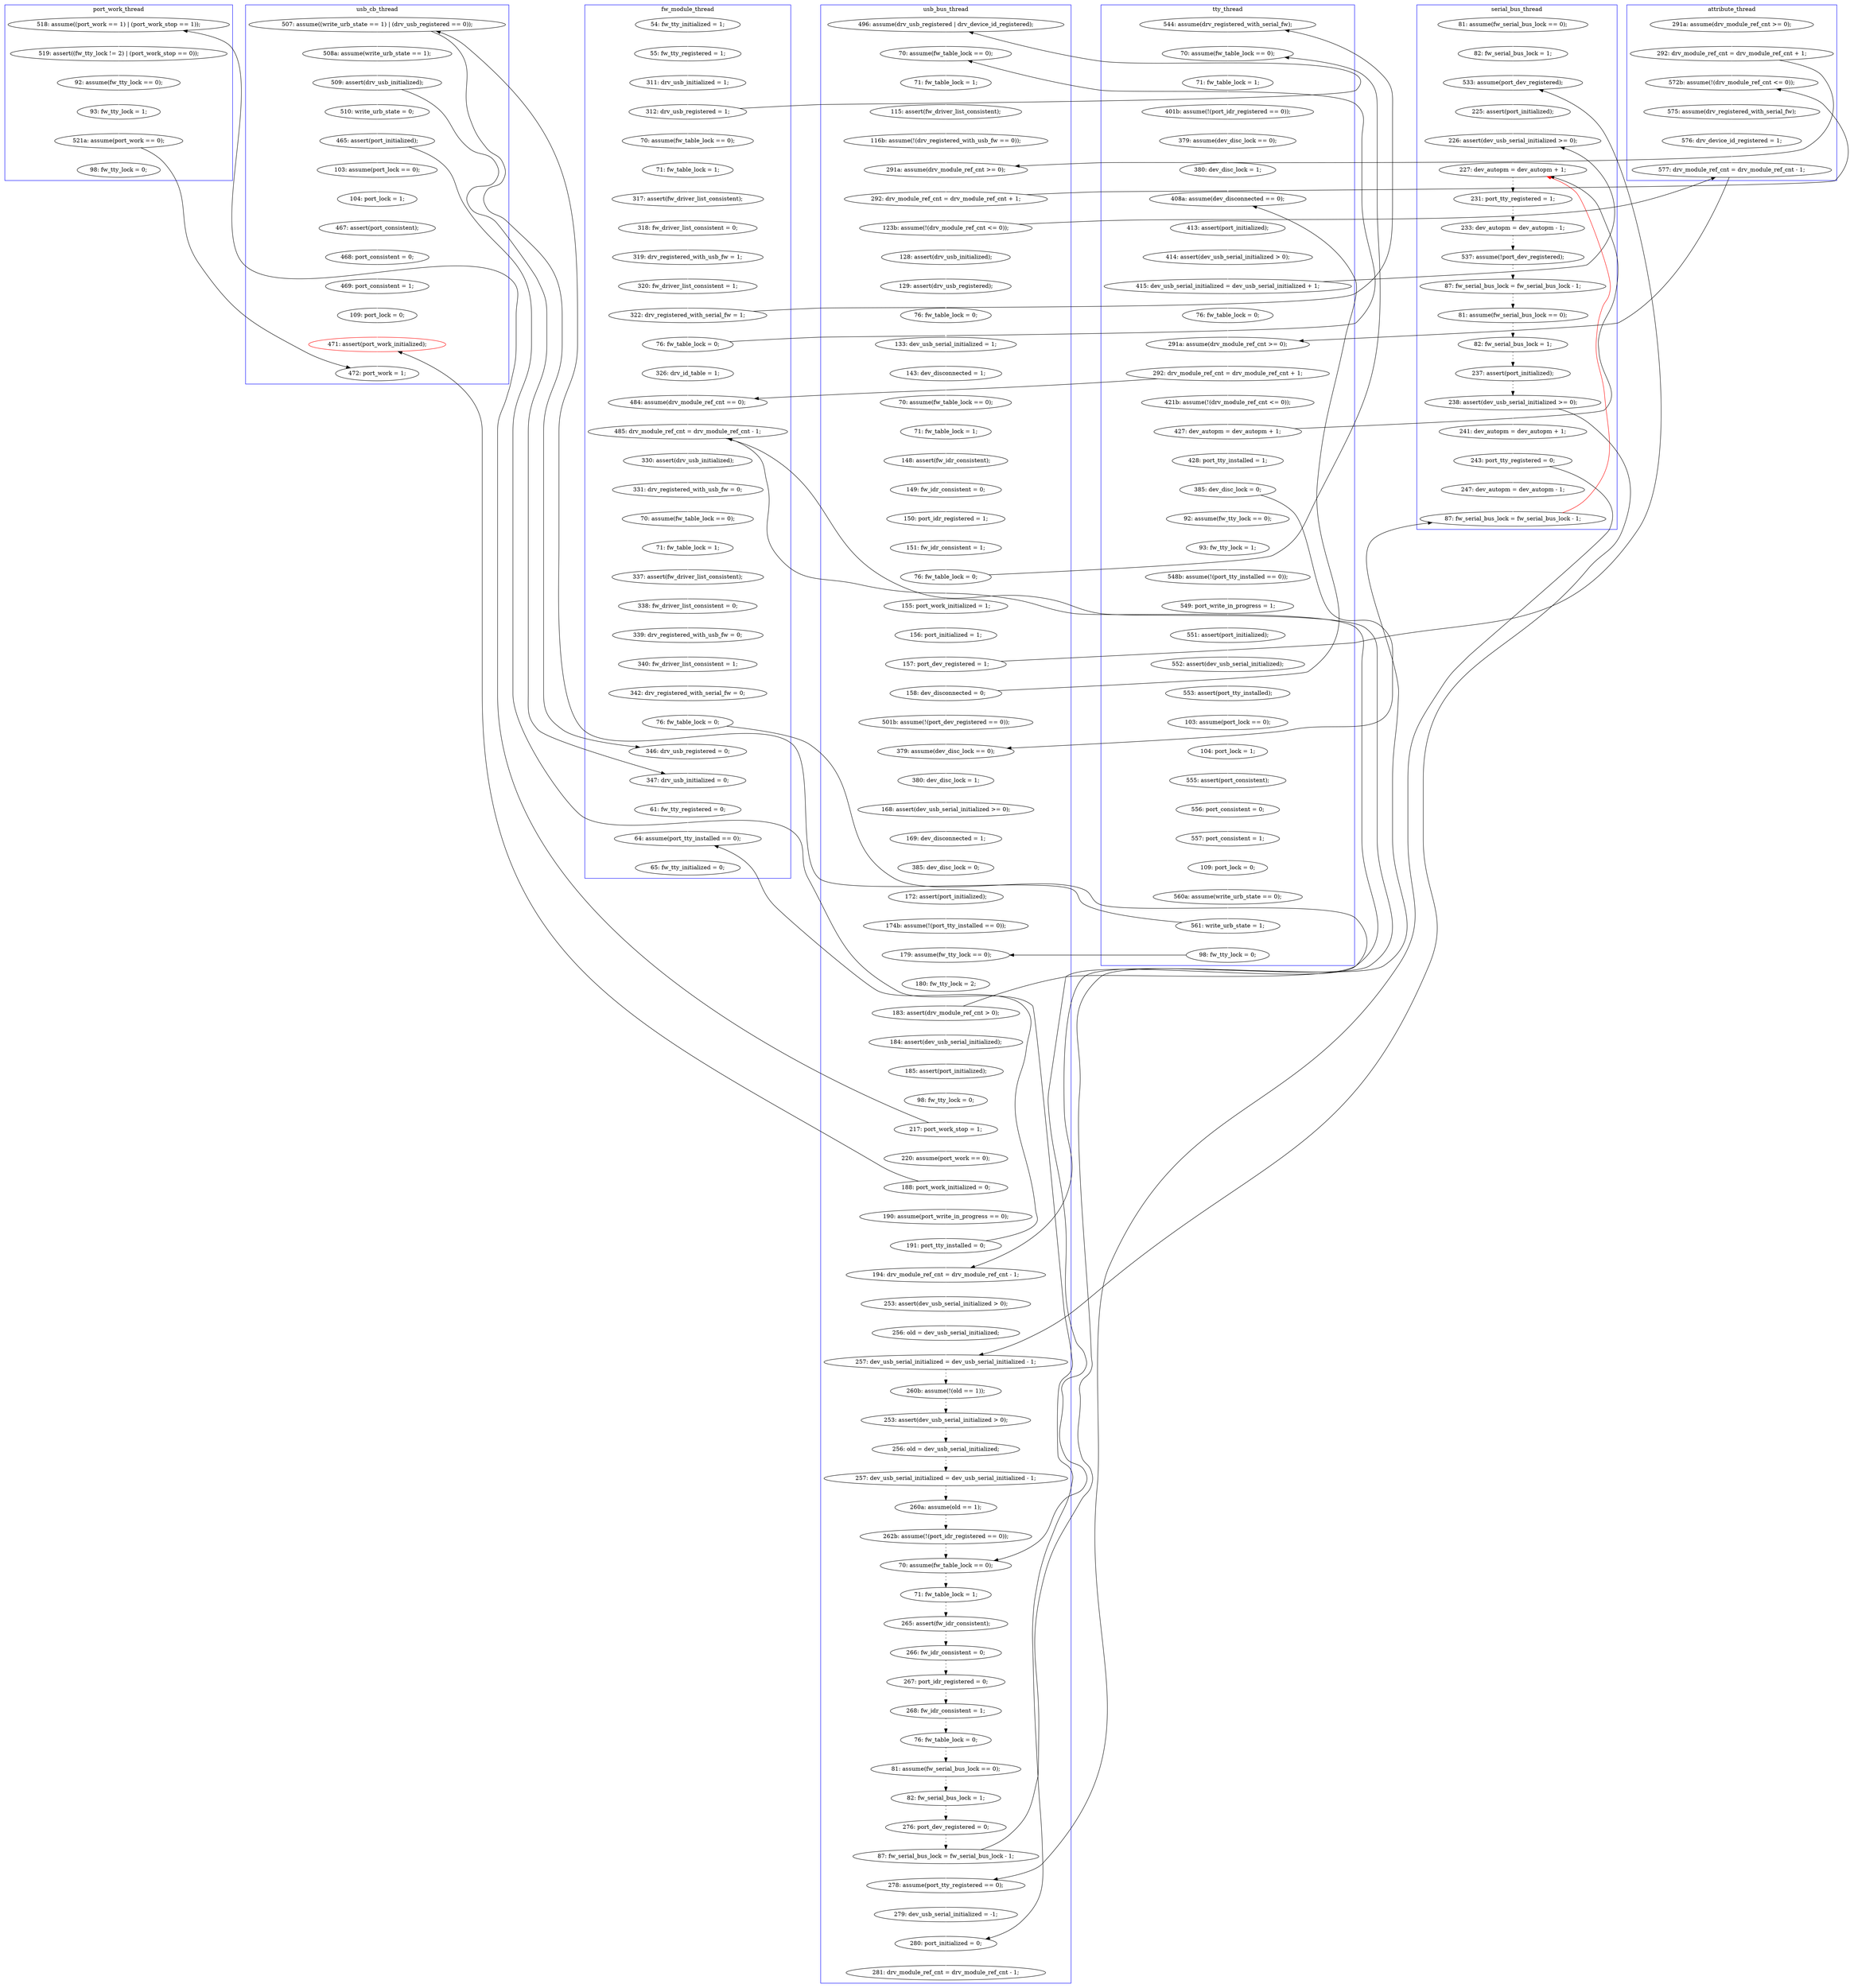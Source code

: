 digraph Counterexample {
	49 -> 50 [color = white, style = solid]
	353 -> 354 [color = black, style = dotted]
	316 -> 318 [color = black, style = dotted]
	151 -> 238 [color = black, style = solid, constraint = false]
	104 -> 131 [color = white, style = solid]
	136 -> 138 [color = white, style = solid]
	133 -> 136 [color = white, style = solid]
	205 -> 206 [color = white, style = solid]
	76 -> 77 [color = white, style = solid]
	96 -> 233 [color = white, style = solid]
	164 -> 270 [color = black, style = solid, constraint = false]
	387 -> 388 [color = black, style = dotted]
	243 -> 246 [color = white, style = solid]
	203 -> 337 [color = black, style = solid, constraint = false]
	393 -> 395 [color = white, style = solid]
	95 -> 96 [color = white, style = solid]
	398 -> 399 [color = white, style = solid]
	120 -> 121 [color = white, style = solid]
	277 -> 279 [color = black, style = dotted]
	371 -> 372 [color = black, style = dotted]
	252 -> 253 [color = white, style = solid]
	366 -> 367 [color = black, style = dotted]
	216 -> 220 [color = white, style = solid]
	56 -> 58 [color = white, style = solid]
	288 -> 289 [color = black, style = dotted]
	160 -> 268 [color = black, style = solid, constraint = false]
	334 -> 366 [color = black, style = solid, constraint = false]
	306 -> 322 [color = white, style = solid]
	220 -> 221 [color = white, style = solid]
	410 -> 270 [color = red, style = solid, constraint = false]
	82 -> 87 [color = black, style = solid, constraint = false]
	255 -> 258 [color = white, style = solid]
	302 -> 383 [color = white, style = solid]
	67 -> 70 [color = white, style = solid]
	396 -> 398 [color = white, style = solid]
	198 -> 201 [color = white, style = solid]
	275 -> 294 [color = white, style = solid]
	173 -> 174 [color = white, style = solid]
	191 -> 193 [color = white, style = solid]
	160 -> 163 [color = white, style = solid]
	326 -> 327 [color = white, style = solid]
	148 -> 149 [color = white, style = solid]
	182 -> 239 [color = white, style = solid]
	141 -> 142 [color = white, style = solid]
	129 -> 131 [color = black, style = solid, constraint = false]
	110 -> 117 [color = white, style = solid]
	64 -> 66 [color = black, style = solid, constraint = false]
	266 -> 267 [color = black, style = solid, constraint = false]
	93 -> 159 [color = black, style = solid, constraint = false]
	313 -> 362 [color = white, style = solid]
	330 -> 334 [color = white, style = solid]
	81 -> 82 [color = white, style = solid]
	307 -> 314 [color = white, style = solid]
	286 -> 412 [color = black, style = solid, constraint = false]
	206 -> 343 [color = black, style = solid, constraint = false]
	311 -> 312 [color = white, style = solid]
	286 -> 307 [color = white, style = solid]
	174 -> 177 [color = white, style = solid]
	151 -> 154 [color = white, style = solid]
	58 -> 61 [color = white, style = solid]
	240 -> 242 [color = white, style = solid]
	142 -> 148 [color = white, style = solid]
	190 -> 191 [color = white, style = solid]
	186 -> 187 [color = white, style = solid]
	131 -> 132 [color = white, style = solid]
	42 -> 45 [color = white, style = solid]
	262 -> 264 [color = white, style = solid]
	254 -> 255 [color = white, style = solid]
	72 -> 81 [color = white, style = solid]
	177 -> 178 [color = white, style = solid]
	238 -> 270 [color = white, style = solid]
	289 -> 293 [color = black, style = dotted]
	138 -> 145 [color = white, style = solid]
	165 -> 168 [color = white, style = solid]
	253 -> 269 [color = black, style = solid, constraint = false]
	248 -> 250 [color = white, style = solid]
	121 -> 123 [color = white, style = solid]
	268 -> 269 [color = white, style = solid]
	150 -> 151 [color = white, style = solid]
	328 -> 329 [color = white, style = solid]
	359 -> 366 [color = black, style = dotted]
	50 -> 52 [color = white, style = solid]
	149 -> 150 [color = white, style = solid]
	53 -> 66 [color = white, style = solid]
	337 -> 343 [color = white, style = solid]
	230 -> 267 [color = white, style = solid]
	323 -> 326 [color = white, style = solid]
	212 -> 215 [color = white, style = solid]
	82 -> 88 [color = white, style = solid]
	370 -> 371 [color = black, style = dotted]
	408 -> 412 [color = white, style = solid]
	246 -> 248 [color = white, style = solid]
	334 -> 337 [color = white, style = solid]
	163 -> 164 [color = white, style = solid]
	215 -> 216 [color = white, style = solid]
	125 -> 126 [color = white, style = solid]
	242 -> 243 [color = white, style = solid]
	87 -> 89 [color = white, style = solid]
	276 -> 277 [color = black, style = dotted]
	267 -> 303 [color = white, style = solid]
	270 -> 276 [color = black, style = dotted]
	258 -> 262 [color = white, style = solid]
	193 -> 194 [color = white, style = solid]
	372 -> 373 [color = black, style = dotted]
	179 -> 186 [color = white, style = solid]
	54 -> 56 [color = white, style = solid]
	279 -> 283 [color = black, style = dotted]
	123 -> 124 [color = white, style = solid]
	264 -> 266 [color = white, style = solid]
	98 -> 101 [color = white, style = solid]
	206 -> 208 [color = white, style = solid]
	283 -> 288 [color = black, style = dotted]
	61 -> 64 [color = white, style = solid]
	322 -> 323 [color = white, style = solid]
	362 -> 410 [color = white, style = solid]
	412 -> 413 [color = white, style = solid]
	239 -> 240 [color = white, style = solid]
	101 -> 110 [color = white, style = solid]
	269 -> 307 [color = black, style = solid, constraint = false]
	37 -> 38 [color = white, style = solid]
	168 -> 173 [color = white, style = solid]
	228 -> 251 [color = black, style = solid, constraint = false]
	318 -> 353 [color = black, style = dotted]
	293 -> 311 [color = black, style = dotted]
	329 -> 330 [color = white, style = solid]
	132 -> 137 [color = white, style = solid]
	159 -> 160 [color = white, style = solid]
	280 -> 286 [color = white, style = solid]
	178 -> 179 [color = white, style = solid]
	302 -> 303 [color = black, style = solid, constraint = false]
	269 -> 305 [color = white, style = solid]
	129 -> 133 [color = white, style = solid]
	38 -> 42 [color = white, style = solid]
	393 -> 410 [color = black, style = solid, constraint = false]
	64 -> 210 [color = white, style = solid]
	354 -> 355 [color = black, style = dotted]
	315 -> 316 [color = white, style = solid]
	117 -> 120 [color = white, style = solid]
	145 -> 148 [color = black, style = solid, constraint = false]
	266 -> 280 [color = white, style = solid]
	311 -> 316 [color = black, style = solid, constraint = false]
	233 -> 237 [color = white, style = solid]
	314 -> 315 [color = white, style = solid]
	201 -> 202 [color = white, style = solid]
	138 -> 233 [color = black, style = solid, constraint = false]
	187 -> 190 [color = white, style = solid]
	388 -> 390 [color = black, style = dotted]
	203 -> 205 [color = white, style = solid]
	250 -> 251 [color = white, style = solid]
	373 -> 376 [color = black, style = dotted]
	52 -> 54 [color = white, style = solid]
	312 -> 313 [color = white, style = solid]
	88 -> 93 [color = black, style = solid, constraint = false]
	294 -> 298 [color = white, style = solid]
	194 -> 195 [color = white, style = solid]
	77 -> 87 [color = white, style = solid]
	66 -> 67 [color = white, style = solid]
	61 -> 104 [color = black, style = solid, constraint = false]
	77 -> 81 [color = black, style = solid, constraint = false]
	195 -> 198 [color = white, style = solid]
	88 -> 97 [color = white, style = solid]
	355 -> 357 [color = black, style = dotted]
	253 -> 254 [color = white, style = solid]
	97 -> 98 [color = white, style = solid]
	343 -> 408 [color = white, style = solid]
	212 -> 398 [color = black, style = solid, constraint = false]
	137 -> 141 [color = white, style = solid]
	202 -> 228 [color = white, style = solid]
	237 -> 238 [color = white, style = solid]
	164 -> 165 [color = white, style = solid]
	327 -> 328 [color = white, style = solid]
	45 -> 49 [color = white, style = solid]
	395 -> 396 [color = white, style = solid]
	367 -> 370 [color = black, style = dotted]
	89 -> 91 [color = white, style = solid]
	210 -> 268 [color = white, style = solid]
	298 -> 299 [color = white, style = solid]
	168 -> 239 [color = black, style = solid, constraint = false]
	313 -> 395 [color = black, style = solid, constraint = false]
	251 -> 252 [color = white, style = solid]
	208 -> 212 [color = white, style = solid]
	202 -> 203 [color = black, style = solid, constraint = false]
	222 -> 230 [color = white, style = solid]
	221 -> 222 [color = white, style = solid]
	91 -> 93 [color = white, style = solid]
	357 -> 359 [color = black, style = dotted]
	124 -> 125 [color = white, style = solid]
	45 -> 53 [color = black, style = solid, constraint = false]
	376 -> 387 [color = black, style = dotted]
	390 -> 393 [color = black, style = dotted]
	262 -> 275 [color = black, style = solid, constraint = false]
	70 -> 72 [color = white, style = solid]
	305 -> 306 [color = white, style = solid]
	154 -> 159 [color = white, style = solid]
	299 -> 302 [color = white, style = solid]
	145 -> 182 [color = white, style = solid]
	126 -> 129 [color = white, style = solid]
	subgraph cluster5 {
		label = attribute_thread
		color = blue
		77  [label = "292: drv_module_ref_cnt = drv_module_ref_cnt + 1;"]
		76  [label = "291a: assume(drv_module_ref_cnt >= 0);"]
		93  [label = "577: drv_module_ref_cnt = drv_module_ref_cnt - 1;"]
		91  [label = "576: drv_device_id_registered = 1;"]
		89  [label = "575: assume(drv_registered_with_serial_fw);"]
		87  [label = "572b: assume(!(drv_module_ref_cnt <= 0));"]
	}
	subgraph cluster6 {
		label = usb_cb_thread
		color = blue
		216  [label = "104: port_lock = 1;"]
		230  [label = "109: port_lock = 0;"]
		267  [label = "471: assert(port_work_initialized);", color = red]
		203  [label = "507: assume((write_urb_state == 1) | (drv_usb_registered == 0));"]
		212  [label = "465: assert(port_initialized);"]
		215  [label = "103: assume(port_lock == 0);"]
		222  [label = "469: port_consistent = 1;"]
		303  [label = "472: port_work = 1;"]
		221  [label = "468: port_consistent = 0;"]
		220  [label = "467: assert(port_consistent);"]
		205  [label = "508a: assume(write_urb_state == 1);"]
		208  [label = "510: write_urb_state = 0;"]
		206  [label = "509: assert(drv_usb_initialized);"]
	}
	subgraph cluster7 {
		label = port_work_thread
		color = blue
		298  [label = "92: assume(fw_tty_lock == 0);"]
		383  [label = "98: fw_tty_lock = 0;"]
		275  [label = "518: assume((port_work == 1) | (port_work_stop == 1));"]
		302  [label = "521a: assume(port_work == 0);"]
		294  [label = "519: assert((fw_tty_lock != 2) | (port_work_stop == 0));"]
		299  [label = "93: fw_tty_lock = 1;"]
	}
	subgraph cluster1 {
		label = fw_module_thread
		color = blue
		306  [label = "331: drv_registered_with_usb_fw = 0;"]
		322  [label = "70: assume(fw_table_lock == 0);"]
		408  [label = "61: fw_tty_registered = 0;"]
		52  [label = "317: assert(fw_driver_list_consistent);"]
		334  [label = "76: fw_table_lock = 0;"]
		269  [label = "485: drv_module_ref_cnt = drv_module_ref_cnt - 1;"]
		305  [label = "330: assert(drv_usb_initialized);"]
		37  [label = "54: fw_tty_initialized = 1;"]
		327  [label = "338: fw_driver_list_consistent = 0;"]
		64  [label = "76: fw_table_lock = 0;"]
		343  [label = "347: drv_usb_initialized = 0;"]
		326  [label = "337: assert(fw_driver_list_consistent);"]
		413  [label = "65: fw_tty_initialized = 0;"]
		412  [label = "64: assume(port_tty_installed == 0);"]
		328  [label = "339: drv_registered_with_usb_fw = 0;"]
		49  [label = "70: assume(fw_table_lock == 0);"]
		210  [label = "326: drv_id_table = 1;"]
		329  [label = "340: fw_driver_list_consistent = 1;"]
		58  [label = "320: fw_driver_list_consistent = 1;"]
		50  [label = "71: fw_table_lock = 1;"]
		38  [label = "55: fw_tty_registered = 1;"]
		45  [label = "312: drv_usb_registered = 1;"]
		330  [label = "342: drv_registered_with_serial_fw = 0;"]
		337  [label = "346: drv_usb_registered = 0;"]
		42  [label = "311: drv_usb_initialized = 1;"]
		61  [label = "322: drv_registered_with_serial_fw = 1;"]
		54  [label = "318: fw_driver_list_consistent = 0;"]
		56  [label = "319: drv_registered_with_usb_fw = 1;"]
		323  [label = "71: fw_table_lock = 1;"]
		268  [label = "484: assume(drv_module_ref_cnt == 0);"]
	}
	subgraph cluster3 {
		label = serial_bus_thread
		color = blue
		233  [label = "533: assume(port_dev_registered);"]
		270  [label = "227: dev_autopm = dev_autopm + 1;"]
		410  [label = "87: fw_serial_bus_lock = fw_serial_bus_lock - 1;"]
		279  [label = "537: assume(!port_dev_registered);"]
		293  [label = "237: assert(port_initialized);"]
		237  [label = "225: assert(port_initialized);"]
		311  [label = "238: assert(dev_usb_serial_initialized >= 0);"]
		96  [label = "82: fw_serial_bus_lock = 1;"]
		95  [label = "81: assume(fw_serial_bus_lock == 0);"]
		313  [label = "243: port_tty_registered = 0;"]
		312  [label = "241: dev_autopm = dev_autopm + 1;"]
		238  [label = "226: assert(dev_usb_serial_initialized >= 0);"]
		289  [label = "82: fw_serial_bus_lock = 1;"]
		288  [label = "81: assume(fw_serial_bus_lock == 0);"]
		362  [label = "247: dev_autopm = dev_autopm - 1;"]
		283  [label = "87: fw_serial_bus_lock = fw_serial_bus_lock - 1;"]
		276  [label = "231: port_tty_registered = 1;"]
		277  [label = "233: dev_autopm = dev_autopm - 1;"]
	}
	subgraph cluster4 {
		label = tty_thread
		color = blue
		228  [label = "98: fw_tty_lock = 0;"]
		159  [label = "291a: assume(drv_module_ref_cnt >= 0);"]
		178  [label = "549: port_write_in_progress = 1;"]
		198  [label = "109: port_lock = 0;"]
		149  [label = "413: assert(port_initialized);"]
		201  [label = "560a: assume(write_urb_state == 0);"]
		173  [label = "92: assume(fw_tty_lock == 0);"]
		202  [label = "561: write_urb_state = 1;"]
		132  [label = "71: fw_table_lock = 1;"]
		177  [label = "548b: assume(!(port_tty_installed == 0));"]
		131  [label = "70: assume(fw_table_lock == 0);"]
		187  [label = "553: assert(port_tty_installed);"]
		179  [label = "551: assert(port_initialized);"]
		104  [label = "544: assume(drv_registered_with_serial_fw);"]
		151  [label = "415: dev_usb_serial_initialized = dev_usb_serial_initialized + 1;"]
		165  [label = "428: port_tty_installed = 1;"]
		160  [label = "292: drv_module_ref_cnt = drv_module_ref_cnt + 1;"]
		193  [label = "555: assert(port_consistent);"]
		137  [label = "401b: assume(!(port_idr_registered == 0));"]
		195  [label = "557: port_consistent = 1;"]
		190  [label = "103: assume(port_lock == 0);"]
		154  [label = "76: fw_table_lock = 0;"]
		164  [label = "427: dev_autopm = dev_autopm + 1;"]
		163  [label = "421b: assume(!(drv_module_ref_cnt <= 0));"]
		194  [label = "556: port_consistent = 0;"]
		186  [label = "552: assert(dev_usb_serial_initialized);"]
		191  [label = "104: port_lock = 1;"]
		148  [label = "408a: assume(dev_disconnected == 0);"]
		168  [label = "385: dev_disc_lock = 0;"]
		142  [label = "380: dev_disc_lock = 1;"]
		141  [label = "379: assume(dev_disc_lock == 0);"]
		174  [label = "93: fw_tty_lock = 1;"]
		150  [label = "414: assert(dev_usb_serial_initialized > 0);"]
	}
	subgraph cluster2 {
		label = usb_bus_thread
		color = blue
		399  [label = "281: drv_module_ref_cnt = drv_module_ref_cnt - 1;"]
		123  [label = "148: assert(fw_idr_consistent);"]
		286  [label = "191: port_tty_installed = 0;"]
		145  [label = "158: dev_disconnected = 0;"]
		357  [label = "260a: assume(old == 1);"]
		242  [label = "168: assert(dev_usb_serial_initialized >= 0);"]
		66  [label = "70: assume(fw_table_lock == 0);"]
		387  [label = "81: assume(fw_serial_bus_lock == 0);"]
		136  [label = "156: port_initialized = 1;"]
		373  [label = "268: fw_idr_consistent = 1;"]
		251  [label = "179: assume(fw_tty_lock == 0);"]
		240  [label = "380: dev_disc_lock = 1;"]
		316  [label = "257: dev_usb_serial_initialized = dev_usb_serial_initialized - 1;"]
		248  [label = "172: assert(port_initialized);"]
		117  [label = "143: dev_disconnected = 1;"]
		262  [label = "217: port_work_stop = 1;"]
		120  [label = "70: assume(fw_table_lock == 0);"]
		129  [label = "76: fw_table_lock = 0;"]
		72  [label = "116b: assume(!(drv_registered_with_usb_fw == 0));"]
		398  [label = "280: port_initialized = 0;"]
		393  [label = "87: fw_serial_bus_lock = fw_serial_bus_lock - 1;"]
		354  [label = "256: old = dev_usb_serial_initialized;"]
		367  [label = "71: fw_table_lock = 1;"]
		110  [label = "133: dev_usb_serial_initialized = 1;"]
		307  [label = "194: drv_module_ref_cnt = drv_module_ref_cnt - 1;"]
		254  [label = "184: assert(dev_usb_serial_initialized);"]
		133  [label = "155: port_work_initialized = 1;"]
		98  [label = "129: assert(drv_usb_registered);"]
		125  [label = "150: port_idr_registered = 1;"]
		266  [label = "188: port_work_initialized = 0;"]
		366  [label = "70: assume(fw_table_lock == 0);"]
		359  [label = "262b: assume(!(port_idr_registered == 0));"]
		126  [label = "151: fw_idr_consistent = 1;"]
		355  [label = "257: dev_usb_serial_initialized = dev_usb_serial_initialized - 1;"]
		318  [label = "260b: assume(!(old == 1));"]
		182  [label = "501b: assume(!(port_dev_registered == 0));"]
		88  [label = "123b: assume(!(drv_module_ref_cnt <= 0));"]
		70  [label = "115: assert(fw_driver_list_consistent);"]
		121  [label = "71: fw_table_lock = 1;"]
		370  [label = "265: assert(fw_idr_consistent);"]
		239  [label = "379: assume(dev_disc_lock == 0);"]
		396  [label = "279: dev_usb_serial_initialized = -1;"]
		243  [label = "169: dev_disconnected = 1;"]
		280  [label = "190: assume(port_write_in_progress == 0);"]
		371  [label = "266: fw_idr_consistent = 0;"]
		353  [label = "253: assert(dev_usb_serial_initialized > 0);"]
		250  [label = "174b: assume(!(port_tty_installed == 0));"]
		390  [label = "276: port_dev_registered = 0;"]
		138  [label = "157: port_dev_registered = 1;"]
		81  [label = "291a: assume(drv_module_ref_cnt >= 0);"]
		264  [label = "220: assume(port_work == 0);"]
		53  [label = "496: assume(drv_usb_registered | drv_device_id_registered);"]
		314  [label = "253: assert(dev_usb_serial_initialized > 0);"]
		376  [label = "76: fw_table_lock = 0;"]
		124  [label = "149: fw_idr_consistent = 0;"]
		388  [label = "82: fw_serial_bus_lock = 1;"]
		67  [label = "71: fw_table_lock = 1;"]
		315  [label = "256: old = dev_usb_serial_initialized;"]
		252  [label = "180: fw_tty_lock = 2;"]
		82  [label = "292: drv_module_ref_cnt = drv_module_ref_cnt + 1;"]
		255  [label = "185: assert(port_initialized);"]
		395  [label = "278: assume(port_tty_registered == 0);"]
		101  [label = "76: fw_table_lock = 0;"]
		253  [label = "183: assert(drv_module_ref_cnt > 0);"]
		97  [label = "128: assert(drv_usb_initialized);"]
		246  [label = "385: dev_disc_lock = 0;"]
		258  [label = "98: fw_tty_lock = 0;"]
		372  [label = "267: port_idr_registered = 0;"]
	}
}